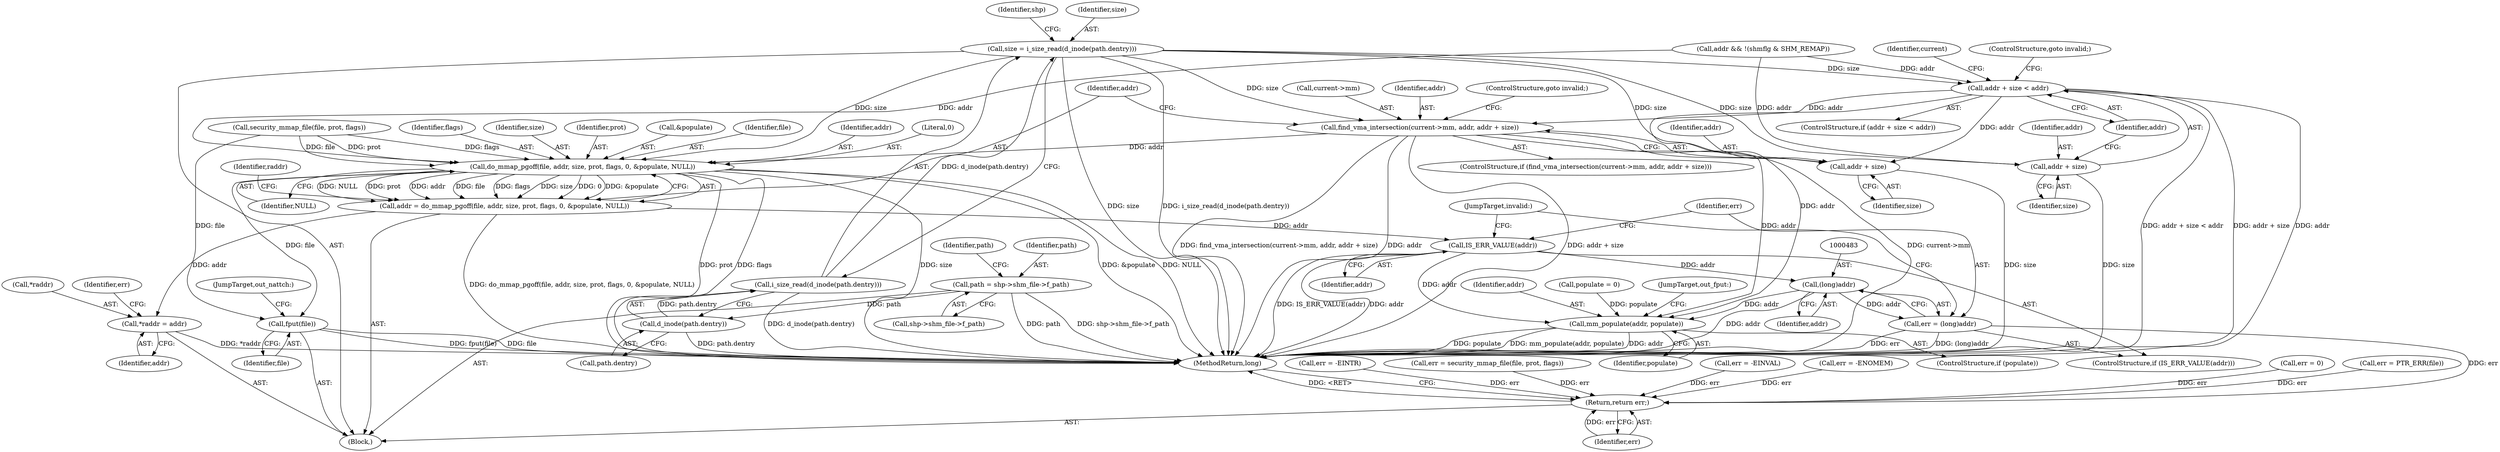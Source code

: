 digraph "0_linux_e1d35d4dc7f089e6c9c080d556feedf9c706f0c7@API" {
"1000304" [label="(Call,size = i_size_read(d_inode(path.dentry)))"];
"1000306" [label="(Call,i_size_read(d_inode(path.dentry)))"];
"1000307" [label="(Call,d_inode(path.dentry))"];
"1000290" [label="(Call,path = shp->shm_file->f_path)"];
"1000442" [label="(Call,addr + size < addr)"];
"1000449" [label="(Call,find_vma_intersection(current->mm, addr, addr + size))"];
"1000460" [label="(Call,do_mmap_pgoff(file, addr, size, prot, flags, 0, &populate, NULL))"];
"1000458" [label="(Call,addr = do_mmap_pgoff(file, addr, size, prot, flags, 0, &populate, NULL))"];
"1000470" [label="(Call,*raddr = addr)"];
"1000478" [label="(Call,IS_ERR_VALUE(addr))"];
"1000482" [label="(Call,(long)addr)"];
"1000480" [label="(Call,err = (long)addr)"];
"1000533" [label="(Return,return err;)"];
"1000495" [label="(Call,mm_populate(addr, populate))"];
"1000499" [label="(Call,fput(file))"];
"1000454" [label="(Call,addr + size)"];
"1000443" [label="(Call,addr + size)"];
"1000471" [label="(Call,*raddr)"];
"1000109" [label="(Block,)"];
"1000473" [label="(Identifier,addr)"];
"1000443" [label="(Call,addr + size)"];
"1000408" [label="(Call,security_mmap_file(file, prot, flags))"];
"1000474" [label="(Call,err = 0)"];
"1000493" [label="(ControlStructure,if (populate))"];
"1000496" [label="(Identifier,addr)"];
"1000451" [label="(Identifier,current)"];
"1000292" [label="(Call,shp->shm_file->f_path)"];
"1000540" [label="(MethodReturn,long)"];
"1000465" [label="(Identifier,flags)"];
"1000457" [label="(ControlStructure,goto invalid;)"];
"1000475" [label="(Identifier,err)"];
"1000351" [label="(Call,err = PTR_ERR(file))"];
"1000485" [label="(JumpTarget,invalid:)"];
"1000450" [label="(Call,current->mm)"];
"1000123" [label="(Call,populate = 0)"];
"1000449" [label="(Call,find_vma_intersection(current->mm, addr, addr + size))"];
"1000291" [label="(Identifier,path)"];
"1000424" [label="(Call,err = -EINTR)"];
"1000444" [label="(Identifier,addr)"];
"1000314" [label="(Identifier,shp)"];
"1000480" [label="(Call,err = (long)addr)"];
"1000463" [label="(Identifier,size)"];
"1000459" [label="(Identifier,addr)"];
"1000448" [label="(ControlStructure,if (find_vma_intersection(current->mm, addr, addr + size)))"];
"1000460" [label="(Call,do_mmap_pgoff(file, addr, size, prot, flags, 0, &populate, NULL))"];
"1000484" [label="(Identifier,addr)"];
"1000481" [label="(Identifier,err)"];
"1000441" [label="(ControlStructure,if (addr + size < addr))"];
"1000305" [label="(Identifier,size)"];
"1000482" [label="(Call,(long)addr)"];
"1000464" [label="(Identifier,prot)"];
"1000467" [label="(Call,&populate)"];
"1000478" [label="(Call,IS_ERR_VALUE(addr))"];
"1000499" [label="(Call,fput(file))"];
"1000498" [label="(JumpTarget,out_fput:)"];
"1000406" [label="(Call,err = security_mmap_file(file, prot, flags))"];
"1000447" [label="(ControlStructure,goto invalid;)"];
"1000470" [label="(Call,*raddr = addr)"];
"1000477" [label="(ControlStructure,if (IS_ERR_VALUE(addr)))"];
"1000534" [label="(Identifier,err)"];
"1000495" [label="(Call,mm_populate(addr, populate))"];
"1000455" [label="(Identifier,addr)"];
"1000456" [label="(Identifier,size)"];
"1000437" [label="(Call,err = -EINVAL)"];
"1000458" [label="(Call,addr = do_mmap_pgoff(file, addr, size, prot, flags, 0, &populate, NULL))"];
"1000308" [label="(Call,path.dentry)"];
"1000307" [label="(Call,d_inode(path.dentry))"];
"1000469" [label="(Identifier,NULL)"];
"1000461" [label="(Identifier,file)"];
"1000479" [label="(Identifier,addr)"];
"1000533" [label="(Return,return err;)"];
"1000453" [label="(Identifier,addr)"];
"1000500" [label="(Identifier,file)"];
"1000304" [label="(Call,size = i_size_read(d_inode(path.dentry)))"];
"1000446" [label="(Identifier,addr)"];
"1000306" [label="(Call,i_size_read(d_inode(path.dentry)))"];
"1000466" [label="(Literal,0)"];
"1000472" [label="(Identifier,raddr)"];
"1000430" [label="(Call,addr && !(shmflg & SHM_REMAP))"];
"1000462" [label="(Identifier,addr)"];
"1000442" [label="(Call,addr + size < addr)"];
"1000445" [label="(Identifier,size)"];
"1000317" [label="(Call,err = -ENOMEM)"];
"1000454" [label="(Call,addr + size)"];
"1000299" [label="(Identifier,path)"];
"1000501" [label="(JumpTarget,out_nattch:)"];
"1000497" [label="(Identifier,populate)"];
"1000290" [label="(Call,path = shp->shm_file->f_path)"];
"1000304" -> "1000109"  [label="AST: "];
"1000304" -> "1000306"  [label="CFG: "];
"1000305" -> "1000304"  [label="AST: "];
"1000306" -> "1000304"  [label="AST: "];
"1000314" -> "1000304"  [label="CFG: "];
"1000304" -> "1000540"  [label="DDG: size"];
"1000304" -> "1000540"  [label="DDG: i_size_read(d_inode(path.dentry))"];
"1000306" -> "1000304"  [label="DDG: d_inode(path.dentry)"];
"1000304" -> "1000442"  [label="DDG: size"];
"1000304" -> "1000443"  [label="DDG: size"];
"1000304" -> "1000449"  [label="DDG: size"];
"1000304" -> "1000454"  [label="DDG: size"];
"1000304" -> "1000460"  [label="DDG: size"];
"1000306" -> "1000307"  [label="CFG: "];
"1000307" -> "1000306"  [label="AST: "];
"1000306" -> "1000540"  [label="DDG: d_inode(path.dentry)"];
"1000307" -> "1000306"  [label="DDG: path.dentry"];
"1000307" -> "1000308"  [label="CFG: "];
"1000308" -> "1000307"  [label="AST: "];
"1000307" -> "1000540"  [label="DDG: path.dentry"];
"1000290" -> "1000307"  [label="DDG: path"];
"1000290" -> "1000109"  [label="AST: "];
"1000290" -> "1000292"  [label="CFG: "];
"1000291" -> "1000290"  [label="AST: "];
"1000292" -> "1000290"  [label="AST: "];
"1000299" -> "1000290"  [label="CFG: "];
"1000290" -> "1000540"  [label="DDG: path"];
"1000290" -> "1000540"  [label="DDG: shp->shm_file->f_path"];
"1000442" -> "1000441"  [label="AST: "];
"1000442" -> "1000446"  [label="CFG: "];
"1000443" -> "1000442"  [label="AST: "];
"1000446" -> "1000442"  [label="AST: "];
"1000447" -> "1000442"  [label="CFG: "];
"1000451" -> "1000442"  [label="CFG: "];
"1000442" -> "1000540"  [label="DDG: addr + size < addr"];
"1000442" -> "1000540"  [label="DDG: addr + size"];
"1000442" -> "1000540"  [label="DDG: addr"];
"1000430" -> "1000442"  [label="DDG: addr"];
"1000442" -> "1000449"  [label="DDG: addr"];
"1000442" -> "1000454"  [label="DDG: addr"];
"1000442" -> "1000495"  [label="DDG: addr"];
"1000449" -> "1000448"  [label="AST: "];
"1000449" -> "1000454"  [label="CFG: "];
"1000450" -> "1000449"  [label="AST: "];
"1000453" -> "1000449"  [label="AST: "];
"1000454" -> "1000449"  [label="AST: "];
"1000457" -> "1000449"  [label="CFG: "];
"1000459" -> "1000449"  [label="CFG: "];
"1000449" -> "1000540"  [label="DDG: current->mm"];
"1000449" -> "1000540"  [label="DDG: find_vma_intersection(current->mm, addr, addr + size)"];
"1000449" -> "1000540"  [label="DDG: addr"];
"1000449" -> "1000540"  [label="DDG: addr + size"];
"1000449" -> "1000460"  [label="DDG: addr"];
"1000449" -> "1000495"  [label="DDG: addr"];
"1000460" -> "1000458"  [label="AST: "];
"1000460" -> "1000469"  [label="CFG: "];
"1000461" -> "1000460"  [label="AST: "];
"1000462" -> "1000460"  [label="AST: "];
"1000463" -> "1000460"  [label="AST: "];
"1000464" -> "1000460"  [label="AST: "];
"1000465" -> "1000460"  [label="AST: "];
"1000466" -> "1000460"  [label="AST: "];
"1000467" -> "1000460"  [label="AST: "];
"1000469" -> "1000460"  [label="AST: "];
"1000458" -> "1000460"  [label="CFG: "];
"1000460" -> "1000540"  [label="DDG: flags"];
"1000460" -> "1000540"  [label="DDG: size"];
"1000460" -> "1000540"  [label="DDG: &populate"];
"1000460" -> "1000540"  [label="DDG: NULL"];
"1000460" -> "1000540"  [label="DDG: prot"];
"1000460" -> "1000458"  [label="DDG: NULL"];
"1000460" -> "1000458"  [label="DDG: prot"];
"1000460" -> "1000458"  [label="DDG: addr"];
"1000460" -> "1000458"  [label="DDG: file"];
"1000460" -> "1000458"  [label="DDG: flags"];
"1000460" -> "1000458"  [label="DDG: size"];
"1000460" -> "1000458"  [label="DDG: 0"];
"1000460" -> "1000458"  [label="DDG: &populate"];
"1000408" -> "1000460"  [label="DDG: file"];
"1000408" -> "1000460"  [label="DDG: prot"];
"1000408" -> "1000460"  [label="DDG: flags"];
"1000430" -> "1000460"  [label="DDG: addr"];
"1000460" -> "1000499"  [label="DDG: file"];
"1000458" -> "1000109"  [label="AST: "];
"1000459" -> "1000458"  [label="AST: "];
"1000472" -> "1000458"  [label="CFG: "];
"1000458" -> "1000540"  [label="DDG: do_mmap_pgoff(file, addr, size, prot, flags, 0, &populate, NULL)"];
"1000458" -> "1000470"  [label="DDG: addr"];
"1000458" -> "1000478"  [label="DDG: addr"];
"1000470" -> "1000109"  [label="AST: "];
"1000470" -> "1000473"  [label="CFG: "];
"1000471" -> "1000470"  [label="AST: "];
"1000473" -> "1000470"  [label="AST: "];
"1000475" -> "1000470"  [label="CFG: "];
"1000470" -> "1000540"  [label="DDG: *raddr"];
"1000478" -> "1000477"  [label="AST: "];
"1000478" -> "1000479"  [label="CFG: "];
"1000479" -> "1000478"  [label="AST: "];
"1000481" -> "1000478"  [label="CFG: "];
"1000485" -> "1000478"  [label="CFG: "];
"1000478" -> "1000540"  [label="DDG: addr"];
"1000478" -> "1000540"  [label="DDG: IS_ERR_VALUE(addr)"];
"1000478" -> "1000482"  [label="DDG: addr"];
"1000478" -> "1000495"  [label="DDG: addr"];
"1000482" -> "1000480"  [label="AST: "];
"1000482" -> "1000484"  [label="CFG: "];
"1000483" -> "1000482"  [label="AST: "];
"1000484" -> "1000482"  [label="AST: "];
"1000480" -> "1000482"  [label="CFG: "];
"1000482" -> "1000540"  [label="DDG: addr"];
"1000482" -> "1000480"  [label="DDG: addr"];
"1000482" -> "1000495"  [label="DDG: addr"];
"1000480" -> "1000477"  [label="AST: "];
"1000481" -> "1000480"  [label="AST: "];
"1000485" -> "1000480"  [label="CFG: "];
"1000480" -> "1000540"  [label="DDG: err"];
"1000480" -> "1000540"  [label="DDG: (long)addr"];
"1000480" -> "1000533"  [label="DDG: err"];
"1000533" -> "1000109"  [label="AST: "];
"1000533" -> "1000534"  [label="CFG: "];
"1000534" -> "1000533"  [label="AST: "];
"1000540" -> "1000533"  [label="CFG: "];
"1000533" -> "1000540"  [label="DDG: <RET>"];
"1000534" -> "1000533"  [label="DDG: err"];
"1000317" -> "1000533"  [label="DDG: err"];
"1000406" -> "1000533"  [label="DDG: err"];
"1000437" -> "1000533"  [label="DDG: err"];
"1000424" -> "1000533"  [label="DDG: err"];
"1000474" -> "1000533"  [label="DDG: err"];
"1000351" -> "1000533"  [label="DDG: err"];
"1000495" -> "1000493"  [label="AST: "];
"1000495" -> "1000497"  [label="CFG: "];
"1000496" -> "1000495"  [label="AST: "];
"1000497" -> "1000495"  [label="AST: "];
"1000498" -> "1000495"  [label="CFG: "];
"1000495" -> "1000540"  [label="DDG: addr"];
"1000495" -> "1000540"  [label="DDG: populate"];
"1000495" -> "1000540"  [label="DDG: mm_populate(addr, populate)"];
"1000123" -> "1000495"  [label="DDG: populate"];
"1000499" -> "1000109"  [label="AST: "];
"1000499" -> "1000500"  [label="CFG: "];
"1000500" -> "1000499"  [label="AST: "];
"1000501" -> "1000499"  [label="CFG: "];
"1000499" -> "1000540"  [label="DDG: fput(file)"];
"1000499" -> "1000540"  [label="DDG: file"];
"1000408" -> "1000499"  [label="DDG: file"];
"1000454" -> "1000456"  [label="CFG: "];
"1000455" -> "1000454"  [label="AST: "];
"1000456" -> "1000454"  [label="AST: "];
"1000454" -> "1000540"  [label="DDG: size"];
"1000443" -> "1000445"  [label="CFG: "];
"1000444" -> "1000443"  [label="AST: "];
"1000445" -> "1000443"  [label="AST: "];
"1000446" -> "1000443"  [label="CFG: "];
"1000443" -> "1000540"  [label="DDG: size"];
"1000430" -> "1000443"  [label="DDG: addr"];
}
